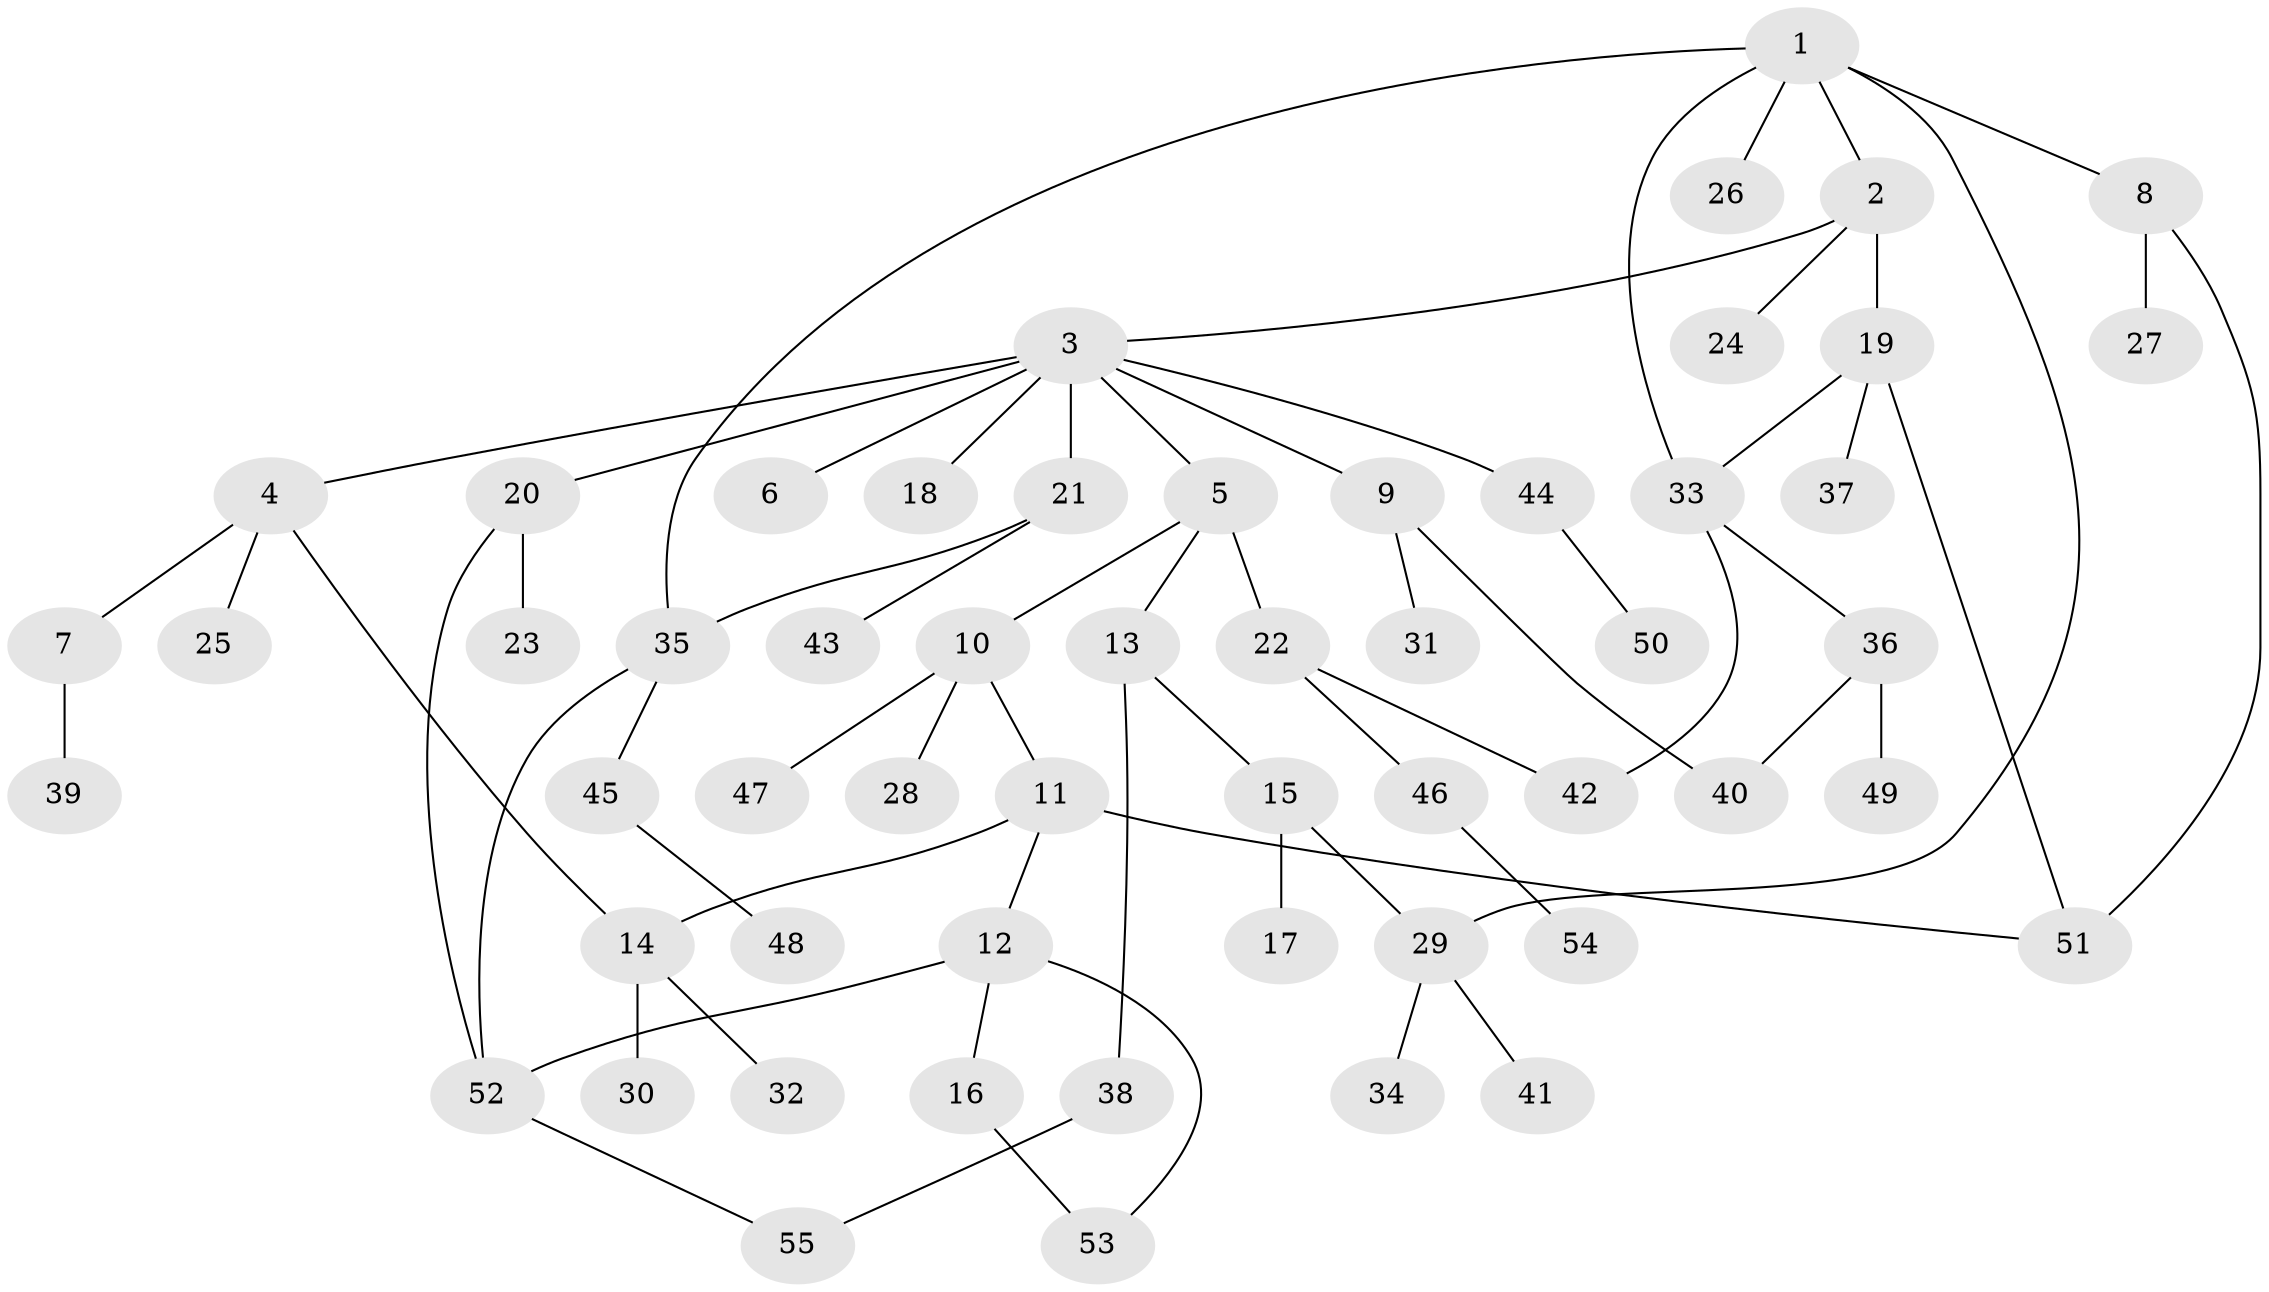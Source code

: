 // Generated by graph-tools (version 1.1) at 2025/34/03/09/25 02:34:32]
// undirected, 55 vertices, 66 edges
graph export_dot {
graph [start="1"]
  node [color=gray90,style=filled];
  1;
  2;
  3;
  4;
  5;
  6;
  7;
  8;
  9;
  10;
  11;
  12;
  13;
  14;
  15;
  16;
  17;
  18;
  19;
  20;
  21;
  22;
  23;
  24;
  25;
  26;
  27;
  28;
  29;
  30;
  31;
  32;
  33;
  34;
  35;
  36;
  37;
  38;
  39;
  40;
  41;
  42;
  43;
  44;
  45;
  46;
  47;
  48;
  49;
  50;
  51;
  52;
  53;
  54;
  55;
  1 -- 2;
  1 -- 8;
  1 -- 26;
  1 -- 33;
  1 -- 35;
  1 -- 29;
  2 -- 3;
  2 -- 19;
  2 -- 24;
  3 -- 4;
  3 -- 5;
  3 -- 6;
  3 -- 9;
  3 -- 18;
  3 -- 20;
  3 -- 21;
  3 -- 44;
  4 -- 7;
  4 -- 25;
  4 -- 14;
  5 -- 10;
  5 -- 13;
  5 -- 22;
  7 -- 39;
  8 -- 27;
  8 -- 51;
  9 -- 31;
  9 -- 40;
  10 -- 11;
  10 -- 28;
  10 -- 47;
  11 -- 12;
  11 -- 14;
  11 -- 51;
  12 -- 16;
  12 -- 53;
  12 -- 52;
  13 -- 15;
  13 -- 38;
  14 -- 30;
  14 -- 32;
  15 -- 17;
  15 -- 29;
  16 -- 53;
  19 -- 33;
  19 -- 37;
  19 -- 51;
  20 -- 23;
  20 -- 52;
  21 -- 35;
  21 -- 43;
  22 -- 46;
  22 -- 42;
  29 -- 34;
  29 -- 41;
  33 -- 36;
  33 -- 42;
  35 -- 45;
  35 -- 52;
  36 -- 49;
  36 -- 40;
  38 -- 55;
  44 -- 50;
  45 -- 48;
  46 -- 54;
  52 -- 55;
}
